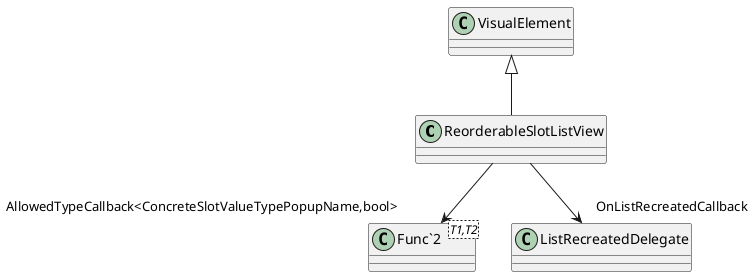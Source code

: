 @startuml
class ReorderableSlotListView {
}
class "Func`2"<T1,T2> {
}
VisualElement <|-- ReorderableSlotListView
ReorderableSlotListView --> "OnListRecreatedCallback" ListRecreatedDelegate
ReorderableSlotListView --> "AllowedTypeCallback<ConcreteSlotValueTypePopupName,bool>" "Func`2"
@enduml
